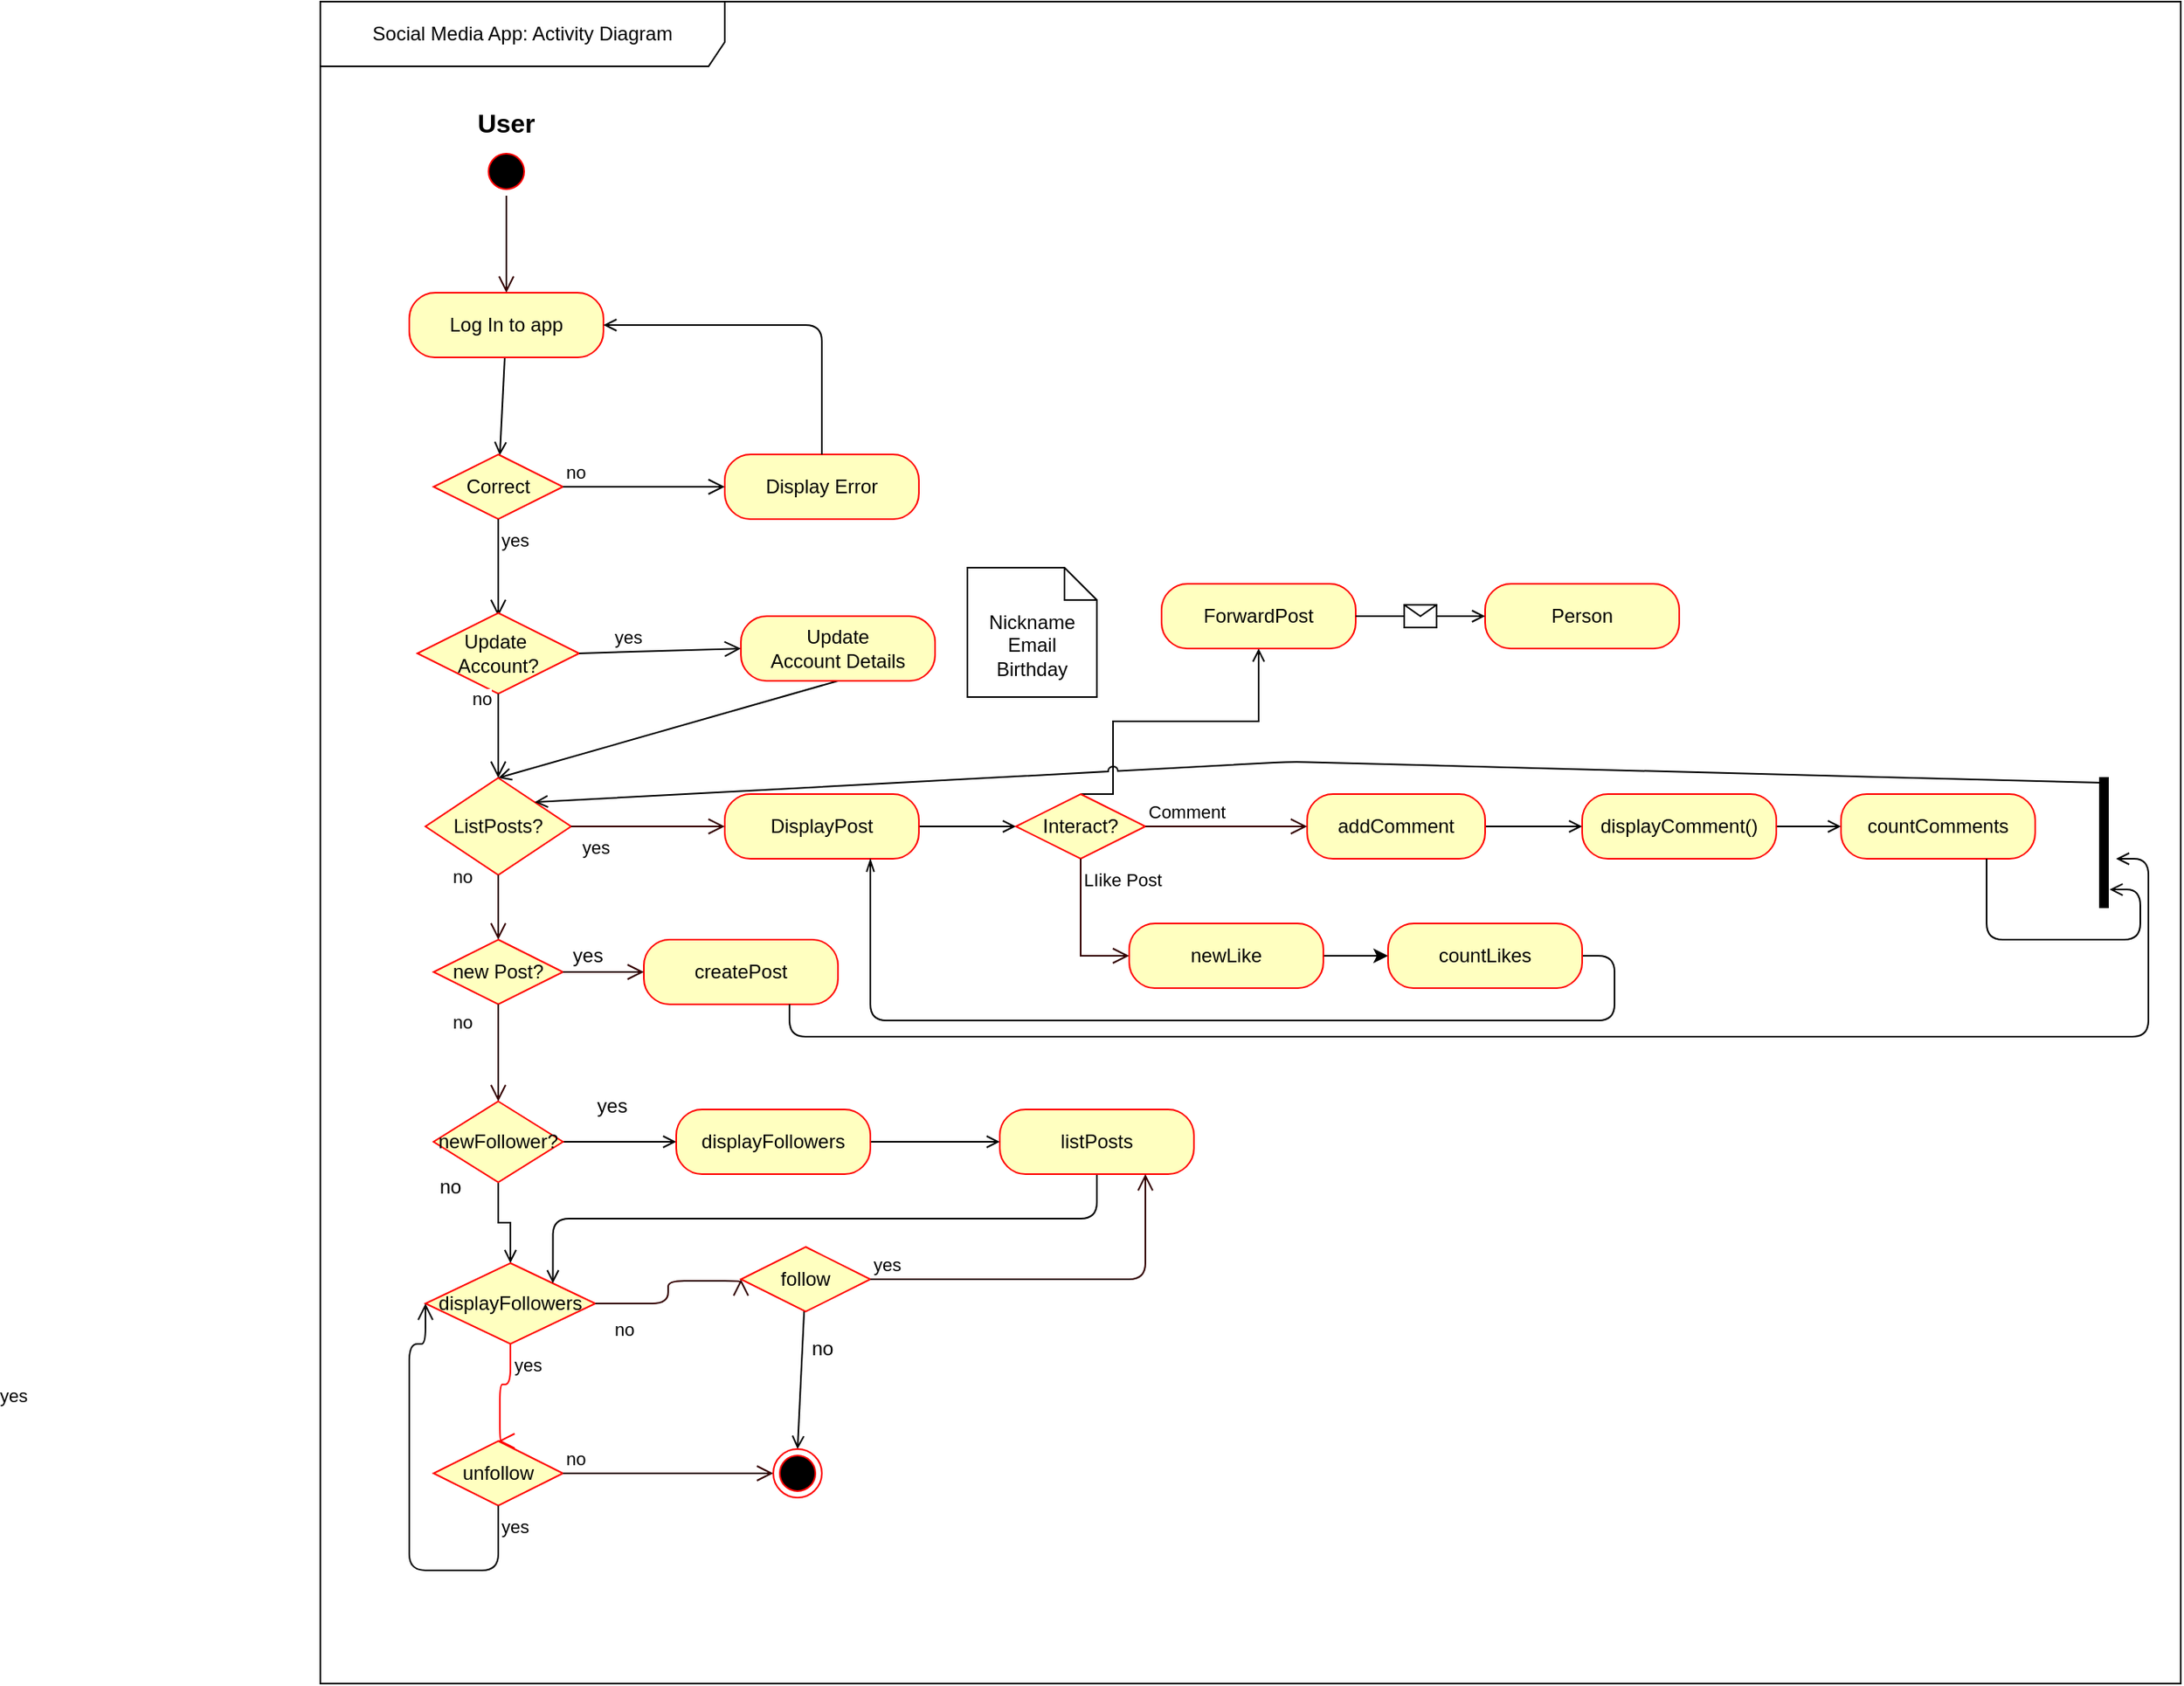 <mxfile version="22.0.8" type="device">
  <diagram name="Page-1" id="e7e014a7-5840-1c2e-5031-d8a46d1fe8dd">
    <mxGraphModel dx="2001" dy="823" grid="1" gridSize="10" guides="1" tooltips="1" connect="1" arrows="1" fold="1" page="1" pageScale="1" pageWidth="1169" pageHeight="826" background="none" math="0" shadow="0">
      <root>
        <mxCell id="0" />
        <mxCell id="1" parent="0" />
        <mxCell id="M8dPN3yoQwp40eLqV-Fw-42" value="" style="ellipse;html=1;shape=startState;fillColor=#000000;strokeColor=#ff0000;" vertex="1" parent="1">
          <mxGeometry x="110" y="100" width="30" height="30" as="geometry" />
        </mxCell>
        <mxCell id="M8dPN3yoQwp40eLqV-Fw-43" value="" style="edgeStyle=orthogonalEdgeStyle;html=1;verticalAlign=bottom;endArrow=open;endSize=8;strokeColor=#330000;rounded=0;" edge="1" source="M8dPN3yoQwp40eLqV-Fw-42" parent="1">
          <mxGeometry relative="1" as="geometry">
            <mxPoint x="125" y="190" as="targetPoint" />
          </mxGeometry>
        </mxCell>
        <mxCell id="M8dPN3yoQwp40eLqV-Fw-54" value="" style="rounded=1;orthogonalLoop=1;jettySize=auto;html=1;endArrow=open;endFill=0;" edge="1" parent="1" source="M8dPN3yoQwp40eLqV-Fw-45" target="M8dPN3yoQwp40eLqV-Fw-51">
          <mxGeometry relative="1" as="geometry" />
        </mxCell>
        <mxCell id="M8dPN3yoQwp40eLqV-Fw-45" value="Log In to app" style="rounded=1;whiteSpace=wrap;html=1;arcSize=40;fontColor=#000000;fillColor=#ffffc0;strokeColor=#ff0000;" vertex="1" parent="1">
          <mxGeometry x="65" y="190" width="120" height="40" as="geometry" />
        </mxCell>
        <mxCell id="M8dPN3yoQwp40eLqV-Fw-50" value="Social Media App: Activity Diagram" style="shape=umlFrame;whiteSpace=wrap;html=1;pointerEvents=0;recursiveResize=0;container=1;collapsible=0;width=250;height=40;" vertex="1" parent="1">
          <mxGeometry x="10" y="10" width="1150" height="1040" as="geometry" />
        </mxCell>
        <mxCell id="M8dPN3yoQwp40eLqV-Fw-44" value="User" style="text;html=1;strokeColor=none;fillColor=none;align=center;verticalAlign=middle;whiteSpace=wrap;rounded=0;fontStyle=1;fontSize=16;" vertex="1" parent="M8dPN3yoQwp40eLqV-Fw-50">
          <mxGeometry x="85" y="60" width="60" height="30" as="geometry" />
        </mxCell>
        <mxCell id="M8dPN3yoQwp40eLqV-Fw-51" value="Correct" style="rhombus;whiteSpace=wrap;html=1;fontColor=#000000;fillColor=#ffffc0;strokeColor=#ff0000;" vertex="1" parent="M8dPN3yoQwp40eLqV-Fw-50">
          <mxGeometry x="70" y="280" width="80" height="40" as="geometry" />
        </mxCell>
        <mxCell id="M8dPN3yoQwp40eLqV-Fw-52" value="no" style="edgeStyle=orthogonalEdgeStyle;html=1;align=left;verticalAlign=bottom;endArrow=open;endSize=8;strokeColor=#000000;rounded=0;" edge="1" source="M8dPN3yoQwp40eLqV-Fw-51" parent="M8dPN3yoQwp40eLqV-Fw-50">
          <mxGeometry x="-1" relative="1" as="geometry">
            <mxPoint x="250" y="300" as="targetPoint" />
          </mxGeometry>
        </mxCell>
        <mxCell id="M8dPN3yoQwp40eLqV-Fw-53" value="yes" style="html=1;align=left;verticalAlign=top;endArrow=open;endSize=8;strokeColor=#000000;rounded=1;startArrow=none;startFill=0;endFill=0;" edge="1" source="M8dPN3yoQwp40eLqV-Fw-51" parent="M8dPN3yoQwp40eLqV-Fw-50">
          <mxGeometry x="-1" relative="1" as="geometry">
            <mxPoint x="110" y="380" as="targetPoint" />
          </mxGeometry>
        </mxCell>
        <mxCell id="M8dPN3yoQwp40eLqV-Fw-55" value="Display Error" style="rounded=1;whiteSpace=wrap;html=1;arcSize=40;fontColor=#000000;fillColor=#ffffc0;strokeColor=#ff0000;" vertex="1" parent="M8dPN3yoQwp40eLqV-Fw-50">
          <mxGeometry x="250" y="280" width="120" height="40" as="geometry" />
        </mxCell>
        <mxCell id="M8dPN3yoQwp40eLqV-Fw-61" value="Update&amp;nbsp;&lt;br&gt;Account?" style="rhombus;whiteSpace=wrap;html=1;fontColor=#000000;fillColor=#ffffc0;strokeColor=#ff0000;" vertex="1" parent="M8dPN3yoQwp40eLqV-Fw-50">
          <mxGeometry x="60" y="378" width="100" height="50" as="geometry" />
        </mxCell>
        <mxCell id="M8dPN3yoQwp40eLqV-Fw-62" value="no" style="html=1;align=left;verticalAlign=bottom;endArrow=open;endSize=8;strokeColor=#030303;rounded=1;entryX=0;entryY=0.5;entryDx=0;entryDy=0;" edge="1" parent="M8dPN3yoQwp40eLqV-Fw-50" target="M8dPN3yoQwp40eLqV-Fw-69">
          <mxGeometry x="-1" y="-79" relative="1" as="geometry">
            <mxPoint x="250" y="400" as="targetPoint" />
            <mxPoint x="160" y="403" as="sourcePoint" />
            <mxPoint x="-70" y="-42" as="offset" />
          </mxGeometry>
        </mxCell>
        <mxCell id="M8dPN3yoQwp40eLqV-Fw-63" value="yes" style="edgeStyle=orthogonalEdgeStyle;html=1;align=left;verticalAlign=top;endArrow=open;endSize=8;strokeColor=#030303;rounded=1;" edge="1" source="M8dPN3yoQwp40eLqV-Fw-61" parent="M8dPN3yoQwp40eLqV-Fw-50">
          <mxGeometry x="-1" y="85" relative="1" as="geometry">
            <mxPoint x="110" y="480" as="targetPoint" />
            <mxPoint x="-15" y="-48" as="offset" />
          </mxGeometry>
        </mxCell>
        <mxCell id="M8dPN3yoQwp40eLqV-Fw-66" value="Nickname&lt;br&gt;Email&lt;br&gt;Birthday" style="shape=note2;boundedLbl=1;whiteSpace=wrap;html=1;size=20;verticalAlign=top;align=center;" vertex="1" parent="M8dPN3yoQwp40eLqV-Fw-50">
          <mxGeometry x="400" y="350" width="80" height="80" as="geometry" />
        </mxCell>
        <mxCell id="M8dPN3yoQwp40eLqV-Fw-83" style="rounded=0;orthogonalLoop=1;jettySize=auto;html=1;exitX=0.5;exitY=1;exitDx=0;exitDy=0;entryX=0.5;entryY=0;entryDx=0;entryDy=0;endArrow=open;endFill=0;" edge="1" parent="M8dPN3yoQwp40eLqV-Fw-50" source="M8dPN3yoQwp40eLqV-Fw-69" target="M8dPN3yoQwp40eLqV-Fw-78">
          <mxGeometry relative="1" as="geometry" />
        </mxCell>
        <mxCell id="M8dPN3yoQwp40eLqV-Fw-69" value="Update&lt;br&gt;Account Details" style="rounded=1;whiteSpace=wrap;html=1;arcSize=40;fontColor=#000000;fillColor=#ffffc0;strokeColor=#ff0000;" vertex="1" parent="M8dPN3yoQwp40eLqV-Fw-50">
          <mxGeometry x="260" y="380" width="120" height="40" as="geometry" />
        </mxCell>
        <mxCell id="M8dPN3yoQwp40eLqV-Fw-78" value="ListPosts?" style="rhombus;whiteSpace=wrap;html=1;fontColor=#000000;fillColor=#ffffc0;strokeColor=#ff0000;" vertex="1" parent="M8dPN3yoQwp40eLqV-Fw-50">
          <mxGeometry x="65" y="480" width="90" height="60" as="geometry" />
        </mxCell>
        <mxCell id="M8dPN3yoQwp40eLqV-Fw-79" value="no" style="edgeStyle=orthogonalEdgeStyle;html=1;align=left;verticalAlign=bottom;endArrow=open;endSize=8;strokeColor=#330000;rounded=0;entryX=0;entryY=0.5;entryDx=0;entryDy=0;" edge="1" source="M8dPN3yoQwp40eLqV-Fw-78" parent="M8dPN3yoQwp40eLqV-Fw-50" target="M8dPN3yoQwp40eLqV-Fw-81">
          <mxGeometry x="-1" y="-85" relative="1" as="geometry">
            <mxPoint x="250" y="500" as="targetPoint" />
            <mxPoint x="-75" y="-45" as="offset" />
          </mxGeometry>
        </mxCell>
        <mxCell id="M8dPN3yoQwp40eLqV-Fw-80" value="yes" style="edgeStyle=orthogonalEdgeStyle;html=1;align=left;verticalAlign=top;endArrow=open;endSize=8;strokeColor=#330000;rounded=0;" edge="1" source="M8dPN3yoQwp40eLqV-Fw-78" parent="M8dPN3yoQwp40eLqV-Fw-50">
          <mxGeometry x="-1" y="58" relative="1" as="geometry">
            <mxPoint x="110" y="580" as="targetPoint" />
            <mxPoint x="-8" y="-30" as="offset" />
          </mxGeometry>
        </mxCell>
        <mxCell id="M8dPN3yoQwp40eLqV-Fw-101" style="edgeStyle=orthogonalEdgeStyle;rounded=0;orthogonalLoop=1;jettySize=auto;html=1;exitX=1;exitY=0.5;exitDx=0;exitDy=0;entryX=0;entryY=0.5;entryDx=0;entryDy=0;endArrow=open;endFill=0;" edge="1" parent="M8dPN3yoQwp40eLqV-Fw-50" source="M8dPN3yoQwp40eLqV-Fw-81" target="M8dPN3yoQwp40eLqV-Fw-95">
          <mxGeometry relative="1" as="geometry" />
        </mxCell>
        <mxCell id="M8dPN3yoQwp40eLqV-Fw-81" value="DisplayPost" style="rounded=1;whiteSpace=wrap;html=1;arcSize=40;fontColor=#000000;fillColor=#ffffc0;strokeColor=#ff0000;" vertex="1" parent="M8dPN3yoQwp40eLqV-Fw-50">
          <mxGeometry x="250" y="490" width="120" height="40" as="geometry" />
        </mxCell>
        <mxCell id="M8dPN3yoQwp40eLqV-Fw-84" value="createPost" style="rounded=1;whiteSpace=wrap;html=1;arcSize=40;fontColor=#000000;fillColor=#ffffc0;strokeColor=#ff0000;" vertex="1" parent="M8dPN3yoQwp40eLqV-Fw-50">
          <mxGeometry x="200" y="580" width="120" height="40" as="geometry" />
        </mxCell>
        <mxCell id="M8dPN3yoQwp40eLqV-Fw-103" value="" style="edgeStyle=orthogonalEdgeStyle;rounded=0;orthogonalLoop=1;jettySize=auto;html=1;endArrow=open;endFill=0;" edge="1" parent="M8dPN3yoQwp40eLqV-Fw-50" source="M8dPN3yoQwp40eLqV-Fw-86" target="M8dPN3yoQwp40eLqV-Fw-102">
          <mxGeometry relative="1" as="geometry" />
        </mxCell>
        <mxCell id="M8dPN3yoQwp40eLqV-Fw-86" value="addComment" style="rounded=1;whiteSpace=wrap;html=1;arcSize=40;fontColor=#000000;fillColor=#ffffc0;strokeColor=#ff0000;" vertex="1" parent="M8dPN3yoQwp40eLqV-Fw-50">
          <mxGeometry x="610" y="490" width="110" height="40" as="geometry" />
        </mxCell>
        <mxCell id="M8dPN3yoQwp40eLqV-Fw-91" value="new Post?" style="rhombus;whiteSpace=wrap;html=1;fontColor=#000000;fillColor=#ffffc0;strokeColor=#ff0000;" vertex="1" parent="M8dPN3yoQwp40eLqV-Fw-50">
          <mxGeometry x="70" y="580" width="80" height="40" as="geometry" />
        </mxCell>
        <mxCell id="M8dPN3yoQwp40eLqV-Fw-92" value="no" style="edgeStyle=orthogonalEdgeStyle;html=1;align=left;verticalAlign=bottom;endArrow=open;endSize=8;strokeColor=#330000;rounded=0;" edge="1" source="M8dPN3yoQwp40eLqV-Fw-91" parent="M8dPN3yoQwp40eLqV-Fw-50">
          <mxGeometry x="-1" y="-81" relative="1" as="geometry">
            <mxPoint x="200" y="600" as="targetPoint" />
            <mxPoint x="-70" y="-41" as="offset" />
          </mxGeometry>
        </mxCell>
        <mxCell id="M8dPN3yoQwp40eLqV-Fw-93" value="yes" style="edgeStyle=orthogonalEdgeStyle;html=1;align=left;verticalAlign=top;endArrow=open;endSize=8;strokeColor=#330000;rounded=0;" edge="1" source="M8dPN3yoQwp40eLqV-Fw-91" parent="M8dPN3yoQwp40eLqV-Fw-50">
          <mxGeometry x="1" y="-354" relative="1" as="geometry">
            <mxPoint x="110" y="680" as="targetPoint" />
            <mxPoint x="44" y="175" as="offset" />
          </mxGeometry>
        </mxCell>
        <mxCell id="M8dPN3yoQwp40eLqV-Fw-94" value="yes" style="text;html=1;align=center;verticalAlign=middle;resizable=0;points=[];autosize=1;strokeColor=none;fillColor=none;" vertex="1" parent="M8dPN3yoQwp40eLqV-Fw-50">
          <mxGeometry x="145" y="575" width="40" height="30" as="geometry" />
        </mxCell>
        <mxCell id="M8dPN3yoQwp40eLqV-Fw-111" style="edgeStyle=orthogonalEdgeStyle;rounded=0;orthogonalLoop=1;jettySize=auto;html=1;exitX=0.5;exitY=0;exitDx=0;exitDy=0;entryX=0.5;entryY=1;entryDx=0;entryDy=0;endArrow=open;endFill=0;fillColor=#e1d5e7;strokeColor=#050505;strokeWidth=1;" edge="1" parent="M8dPN3yoQwp40eLqV-Fw-50" source="M8dPN3yoQwp40eLqV-Fw-95" target="M8dPN3yoQwp40eLqV-Fw-109">
          <mxGeometry relative="1" as="geometry">
            <Array as="points">
              <mxPoint x="490" y="490" />
              <mxPoint x="490" y="445" />
              <mxPoint x="580" y="445" />
            </Array>
          </mxGeometry>
        </mxCell>
        <mxCell id="M8dPN3yoQwp40eLqV-Fw-95" value="Interact?" style="rhombus;whiteSpace=wrap;html=1;fontColor=#000000;fillColor=#ffffc0;strokeColor=#ff0000;" vertex="1" parent="M8dPN3yoQwp40eLqV-Fw-50">
          <mxGeometry x="430" y="490" width="80" height="40" as="geometry" />
        </mxCell>
        <mxCell id="M8dPN3yoQwp40eLqV-Fw-96" value="Comment" style="edgeStyle=orthogonalEdgeStyle;html=1;align=left;verticalAlign=bottom;endArrow=open;endSize=8;strokeColor=#330000;rounded=0;" edge="1" source="M8dPN3yoQwp40eLqV-Fw-95" parent="M8dPN3yoQwp40eLqV-Fw-50">
          <mxGeometry x="-1" relative="1" as="geometry">
            <mxPoint x="610" y="510" as="targetPoint" />
            <Array as="points">
              <mxPoint x="520" y="510" />
              <mxPoint x="520" y="510" />
            </Array>
            <mxPoint as="offset" />
          </mxGeometry>
        </mxCell>
        <mxCell id="M8dPN3yoQwp40eLqV-Fw-97" value="LIike Post" style="edgeStyle=orthogonalEdgeStyle;html=1;align=left;verticalAlign=top;endArrow=open;endSize=8;strokeColor=#330000;rounded=0;entryX=0;entryY=0.5;entryDx=0;entryDy=0;" edge="1" source="M8dPN3yoQwp40eLqV-Fw-95" parent="M8dPN3yoQwp40eLqV-Fw-50" target="M8dPN3yoQwp40eLqV-Fw-121">
          <mxGeometry x="-1" relative="1" as="geometry">
            <mxPoint x="470" y="590" as="targetPoint" />
          </mxGeometry>
        </mxCell>
        <mxCell id="M8dPN3yoQwp40eLqV-Fw-105" value="" style="edgeStyle=orthogonalEdgeStyle;rounded=0;orthogonalLoop=1;jettySize=auto;html=1;endArrow=open;endFill=0;" edge="1" parent="M8dPN3yoQwp40eLqV-Fw-50" source="M8dPN3yoQwp40eLqV-Fw-102" target="M8dPN3yoQwp40eLqV-Fw-104">
          <mxGeometry relative="1" as="geometry" />
        </mxCell>
        <mxCell id="M8dPN3yoQwp40eLqV-Fw-102" value="displayComment()" style="rounded=1;whiteSpace=wrap;html=1;arcSize=40;fontColor=#000000;fillColor=#ffffc0;strokeColor=#ff0000;" vertex="1" parent="M8dPN3yoQwp40eLqV-Fw-50">
          <mxGeometry x="780" y="490" width="120" height="40" as="geometry" />
        </mxCell>
        <mxCell id="M8dPN3yoQwp40eLqV-Fw-104" value="countComments" style="rounded=1;whiteSpace=wrap;html=1;arcSize=40;fontColor=#000000;fillColor=#ffffc0;strokeColor=#ff0000;" vertex="1" parent="M8dPN3yoQwp40eLqV-Fw-50">
          <mxGeometry x="940" y="490" width="120" height="40" as="geometry" />
        </mxCell>
        <mxCell id="M8dPN3yoQwp40eLqV-Fw-109" value="ForwardPost" style="rounded=1;whiteSpace=wrap;html=1;arcSize=40;fontColor=#000000;fillColor=#ffffc0;strokeColor=#ff0000;" vertex="1" parent="M8dPN3yoQwp40eLqV-Fw-50">
          <mxGeometry x="520" y="360" width="120" height="40" as="geometry" />
        </mxCell>
        <mxCell id="M8dPN3yoQwp40eLqV-Fw-116" value="Person" style="rounded=1;whiteSpace=wrap;html=1;arcSize=40;fontColor=#000000;fillColor=#ffffc0;strokeColor=#ff0000;" vertex="1" parent="M8dPN3yoQwp40eLqV-Fw-50">
          <mxGeometry x="720" y="360" width="120" height="40" as="geometry" />
        </mxCell>
        <mxCell id="M8dPN3yoQwp40eLqV-Fw-118" value="" style="endArrow=open;html=1;rounded=0;exitX=1;exitY=0.5;exitDx=0;exitDy=0;entryX=0;entryY=0.5;entryDx=0;entryDy=0;endFill=0;" edge="1" parent="M8dPN3yoQwp40eLqV-Fw-50" source="M8dPN3yoQwp40eLqV-Fw-109" target="M8dPN3yoQwp40eLqV-Fw-116">
          <mxGeometry relative="1" as="geometry">
            <mxPoint x="480" y="410" as="sourcePoint" />
            <mxPoint x="580" y="410" as="targetPoint" />
            <Array as="points" />
          </mxGeometry>
        </mxCell>
        <mxCell id="M8dPN3yoQwp40eLqV-Fw-119" value="" style="shape=message;html=1;outlineConnect=0;" vertex="1" parent="M8dPN3yoQwp40eLqV-Fw-118">
          <mxGeometry width="20" height="14" relative="1" as="geometry">
            <mxPoint x="-10" y="-7" as="offset" />
          </mxGeometry>
        </mxCell>
        <mxCell id="M8dPN3yoQwp40eLqV-Fw-124" value="" style="edgeStyle=orthogonalEdgeStyle;rounded=0;orthogonalLoop=1;jettySize=auto;html=1;" edge="1" parent="M8dPN3yoQwp40eLqV-Fw-50" source="M8dPN3yoQwp40eLqV-Fw-121" target="M8dPN3yoQwp40eLqV-Fw-123">
          <mxGeometry relative="1" as="geometry" />
        </mxCell>
        <mxCell id="M8dPN3yoQwp40eLqV-Fw-121" value="newLike" style="rounded=1;whiteSpace=wrap;html=1;arcSize=40;fontColor=#000000;fillColor=#ffffc0;strokeColor=#ff0000;" vertex="1" parent="M8dPN3yoQwp40eLqV-Fw-50">
          <mxGeometry x="500" y="570" width="120" height="40" as="geometry" />
        </mxCell>
        <mxCell id="M8dPN3yoQwp40eLqV-Fw-126" style="edgeStyle=orthogonalEdgeStyle;rounded=1;orthogonalLoop=1;jettySize=auto;html=1;exitX=1;exitY=0.5;exitDx=0;exitDy=0;entryX=0.75;entryY=1;entryDx=0;entryDy=0;endArrow=openThin;endFill=0;" edge="1" parent="M8dPN3yoQwp40eLqV-Fw-50" source="M8dPN3yoQwp40eLqV-Fw-123" target="M8dPN3yoQwp40eLqV-Fw-81">
          <mxGeometry relative="1" as="geometry">
            <Array as="points">
              <mxPoint x="800" y="590" />
              <mxPoint x="800" y="630" />
              <mxPoint x="340" y="630" />
            </Array>
          </mxGeometry>
        </mxCell>
        <mxCell id="M8dPN3yoQwp40eLqV-Fw-123" value="countLikes" style="rounded=1;whiteSpace=wrap;html=1;arcSize=40;fontColor=#000000;fillColor=#ffffc0;strokeColor=#ff0000;" vertex="1" parent="M8dPN3yoQwp40eLqV-Fw-50">
          <mxGeometry x="660" y="570" width="120" height="40" as="geometry" />
        </mxCell>
        <mxCell id="M8dPN3yoQwp40eLqV-Fw-140" style="edgeStyle=orthogonalEdgeStyle;rounded=0;orthogonalLoop=1;jettySize=auto;html=1;exitX=1;exitY=0.5;exitDx=0;exitDy=0;entryX=0;entryY=0.5;entryDx=0;entryDy=0;endArrow=open;endFill=0;" edge="1" parent="M8dPN3yoQwp40eLqV-Fw-50" source="M8dPN3yoQwp40eLqV-Fw-127" target="M8dPN3yoQwp40eLqV-Fw-133">
          <mxGeometry relative="1" as="geometry" />
        </mxCell>
        <mxCell id="M8dPN3yoQwp40eLqV-Fw-146" style="edgeStyle=orthogonalEdgeStyle;rounded=0;orthogonalLoop=1;jettySize=auto;html=1;exitX=0.5;exitY=1;exitDx=0;exitDy=0;entryX=0.5;entryY=0;entryDx=0;entryDy=0;endArrow=open;endFill=0;" edge="1" parent="M8dPN3yoQwp40eLqV-Fw-50" source="M8dPN3yoQwp40eLqV-Fw-127" target="M8dPN3yoQwp40eLqV-Fw-143">
          <mxGeometry relative="1" as="geometry" />
        </mxCell>
        <mxCell id="M8dPN3yoQwp40eLqV-Fw-127" value="newFollower?" style="rhombus;whiteSpace=wrap;html=1;fontColor=#000000;fillColor=#ffffc0;strokeColor=#ff0000;" vertex="1" parent="M8dPN3yoQwp40eLqV-Fw-50">
          <mxGeometry x="70" y="680" width="80" height="50" as="geometry" />
        </mxCell>
        <mxCell id="M8dPN3yoQwp40eLqV-Fw-154" value="" style="edgeStyle=orthogonalEdgeStyle;rounded=1;orthogonalLoop=1;jettySize=auto;html=1;endArrow=open;endFill=0;" edge="1" parent="M8dPN3yoQwp40eLqV-Fw-50" source="M8dPN3yoQwp40eLqV-Fw-133">
          <mxGeometry relative="1" as="geometry">
            <mxPoint x="420" y="705" as="targetPoint" />
          </mxGeometry>
        </mxCell>
        <mxCell id="M8dPN3yoQwp40eLqV-Fw-133" value="displayFollowers" style="rounded=1;whiteSpace=wrap;html=1;arcSize=40;fontColor=#000000;fillColor=#ffffc0;strokeColor=#ff0000;" vertex="1" parent="M8dPN3yoQwp40eLqV-Fw-50">
          <mxGeometry x="220" y="685" width="120" height="40" as="geometry" />
        </mxCell>
        <mxCell id="M8dPN3yoQwp40eLqV-Fw-138" value="no" style="text;html=1;align=center;verticalAlign=middle;resizable=0;points=[];autosize=1;strokeColor=none;fillColor=none;" vertex="1" parent="M8dPN3yoQwp40eLqV-Fw-50">
          <mxGeometry x="60" y="718" width="40" height="30" as="geometry" />
        </mxCell>
        <mxCell id="M8dPN3yoQwp40eLqV-Fw-143" value="displayFollowers" style="rhombus;whiteSpace=wrap;html=1;fontColor=#000000;fillColor=#ffffc0;strokeColor=#ff0000;" vertex="1" parent="M8dPN3yoQwp40eLqV-Fw-50">
          <mxGeometry x="65" y="780" width="105" height="50" as="geometry" />
        </mxCell>
        <mxCell id="M8dPN3yoQwp40eLqV-Fw-144" value="no" style="edgeStyle=orthogonalEdgeStyle;html=1;align=left;verticalAlign=bottom;endArrow=open;endSize=8;strokeColor=#330000;rounded=1;endFill=0;" edge="1" source="M8dPN3yoQwp40eLqV-Fw-143" parent="M8dPN3yoQwp40eLqV-Fw-50">
          <mxGeometry x="-0.809" y="-25" relative="1" as="geometry">
            <mxPoint x="260" y="790" as="targetPoint" />
            <Array as="points">
              <mxPoint x="215" y="805" />
              <mxPoint x="215" y="791" />
            </Array>
            <mxPoint as="offset" />
          </mxGeometry>
        </mxCell>
        <mxCell id="M8dPN3yoQwp40eLqV-Fw-145" value="yes" style="edgeStyle=orthogonalEdgeStyle;html=1;align=left;verticalAlign=top;endArrow=open;endSize=8;strokeColor=#ff0000;rounded=1;entryX=0.5;entryY=0;entryDx=0;entryDy=0;endFill=0;" edge="1" source="M8dPN3yoQwp40eLqV-Fw-143" parent="M8dPN3yoQwp40eLqV-Fw-50" target="M8dPN3yoQwp40eLqV-Fw-155">
          <mxGeometry x="-1" relative="1" as="geometry">
            <mxPoint x="110" y="880" as="targetPoint" />
            <Array as="points">
              <mxPoint x="118" y="855" />
              <mxPoint x="111" y="855" />
            </Array>
          </mxGeometry>
        </mxCell>
        <mxCell id="M8dPN3yoQwp40eLqV-Fw-148" value="" style="html=1;points=[];perimeter=orthogonalPerimeter;fillColor=strokeColor;" vertex="1" parent="M8dPN3yoQwp40eLqV-Fw-50">
          <mxGeometry x="1100" y="480" width="5" height="80" as="geometry" />
        </mxCell>
        <mxCell id="M8dPN3yoQwp40eLqV-Fw-149" style="edgeStyle=orthogonalEdgeStyle;rounded=1;orthogonalLoop=1;jettySize=auto;html=1;exitX=0.75;exitY=1;exitDx=0;exitDy=0;endArrow=open;endFill=0;" edge="1" parent="M8dPN3yoQwp40eLqV-Fw-50" source="M8dPN3yoQwp40eLqV-Fw-84">
          <mxGeometry relative="1" as="geometry">
            <mxPoint x="1110" y="530" as="targetPoint" />
            <Array as="points">
              <mxPoint x="290" y="640" />
              <mxPoint x="1130" y="640" />
              <mxPoint x="1130" y="530" />
            </Array>
          </mxGeometry>
        </mxCell>
        <mxCell id="M8dPN3yoQwp40eLqV-Fw-151" style="edgeStyle=orthogonalEdgeStyle;rounded=1;orthogonalLoop=1;jettySize=auto;html=1;exitX=0.75;exitY=1;exitDx=0;exitDy=0;entryX=1.2;entryY=0.863;entryDx=0;entryDy=0;entryPerimeter=0;endArrow=open;endFill=0;" edge="1" parent="M8dPN3yoQwp40eLqV-Fw-50" source="M8dPN3yoQwp40eLqV-Fw-104" target="M8dPN3yoQwp40eLqV-Fw-148">
          <mxGeometry relative="1" as="geometry">
            <Array as="points">
              <mxPoint x="1030" y="580" />
              <mxPoint x="1125" y="580" />
              <mxPoint x="1125" y="549" />
            </Array>
          </mxGeometry>
        </mxCell>
        <mxCell id="M8dPN3yoQwp40eLqV-Fw-152" value="" style="endArrow=open;html=1;rounded=1;exitX=0.4;exitY=0.038;exitDx=0;exitDy=0;exitPerimeter=0;entryX=1;entryY=0;entryDx=0;entryDy=0;jumpStyle=arc;endFill=0;" edge="1" parent="M8dPN3yoQwp40eLqV-Fw-50" source="M8dPN3yoQwp40eLqV-Fw-148" target="M8dPN3yoQwp40eLqV-Fw-78">
          <mxGeometry width="50" height="50" relative="1" as="geometry">
            <mxPoint x="500" y="640" as="sourcePoint" />
            <mxPoint x="550" y="590" as="targetPoint" />
            <Array as="points">
              <mxPoint x="600" y="470" />
            </Array>
          </mxGeometry>
        </mxCell>
        <mxCell id="M8dPN3yoQwp40eLqV-Fw-155" value="unfollow" style="rhombus;whiteSpace=wrap;html=1;fontColor=#000000;fillColor=#ffffc0;strokeColor=#ff0000;" vertex="1" parent="M8dPN3yoQwp40eLqV-Fw-50">
          <mxGeometry x="70" y="890" width="80" height="40" as="geometry" />
        </mxCell>
        <mxCell id="M8dPN3yoQwp40eLqV-Fw-156" value="no" style="edgeStyle=orthogonalEdgeStyle;html=1;align=left;verticalAlign=bottom;endArrow=open;endSize=8;strokeColor=#330000;rounded=0;entryX=0;entryY=0.5;entryDx=0;entryDy=0;" edge="1" source="M8dPN3yoQwp40eLqV-Fw-155" parent="M8dPN3yoQwp40eLqV-Fw-50" target="M8dPN3yoQwp40eLqV-Fw-170">
          <mxGeometry x="-1" relative="1" as="geometry">
            <mxPoint x="260" y="910" as="targetPoint" />
            <Array as="points" />
          </mxGeometry>
        </mxCell>
        <mxCell id="M8dPN3yoQwp40eLqV-Fw-157" value="yes" style="edgeStyle=orthogonalEdgeStyle;html=1;align=left;verticalAlign=top;endArrow=open;endSize=8;strokeColor=#0d0d0d;rounded=1;entryX=0;entryY=0.5;entryDx=0;entryDy=0;" edge="1" source="M8dPN3yoQwp40eLqV-Fw-155" parent="M8dPN3yoQwp40eLqV-Fw-50" target="M8dPN3yoQwp40eLqV-Fw-143">
          <mxGeometry x="-1" relative="1" as="geometry">
            <mxPoint x="110" y="980" as="targetPoint" />
            <Array as="points">
              <mxPoint x="110" y="970" />
              <mxPoint x="55" y="970" />
              <mxPoint x="55" y="830" />
              <mxPoint x="65" y="830" />
            </Array>
          </mxGeometry>
        </mxCell>
        <mxCell id="M8dPN3yoQwp40eLqV-Fw-166" style="edgeStyle=orthogonalEdgeStyle;rounded=1;orthogonalLoop=1;jettySize=auto;html=1;exitX=0.5;exitY=1;exitDx=0;exitDy=0;entryX=1;entryY=0;entryDx=0;entryDy=0;endArrow=open;endFill=0;" edge="1" parent="M8dPN3yoQwp40eLqV-Fw-50" source="M8dPN3yoQwp40eLqV-Fw-160" target="M8dPN3yoQwp40eLqV-Fw-143">
          <mxGeometry relative="1" as="geometry" />
        </mxCell>
        <mxCell id="M8dPN3yoQwp40eLqV-Fw-160" value="listPosts" style="rounded=1;whiteSpace=wrap;html=1;arcSize=40;fontColor=#000000;fillColor=#ffffc0;strokeColor=#ff0000;" vertex="1" parent="M8dPN3yoQwp40eLqV-Fw-50">
          <mxGeometry x="420" y="685" width="120" height="40" as="geometry" />
        </mxCell>
        <mxCell id="M8dPN3yoQwp40eLqV-Fw-168" value="" style="rounded=0;orthogonalLoop=1;jettySize=auto;html=1;entryX=0.5;entryY=0;entryDx=0;entryDy=0;endArrow=open;endFill=0;" edge="1" parent="M8dPN3yoQwp40eLqV-Fw-50" source="M8dPN3yoQwp40eLqV-Fw-162" target="M8dPN3yoQwp40eLqV-Fw-170">
          <mxGeometry relative="1" as="geometry">
            <mxPoint x="300" y="890" as="targetPoint" />
          </mxGeometry>
        </mxCell>
        <mxCell id="M8dPN3yoQwp40eLqV-Fw-162" value="follow" style="rhombus;whiteSpace=wrap;html=1;fontColor=#000000;fillColor=#ffffc0;strokeColor=#ff0000;" vertex="1" parent="M8dPN3yoQwp40eLqV-Fw-50">
          <mxGeometry x="260" y="770" width="80" height="40" as="geometry" />
        </mxCell>
        <mxCell id="M8dPN3yoQwp40eLqV-Fw-163" value="yes" style="edgeStyle=orthogonalEdgeStyle;html=1;align=left;verticalAlign=bottom;endArrow=open;endSize=8;strokeColor=#330000;rounded=1;entryX=0.75;entryY=1;entryDx=0;entryDy=0;endFill=0;" edge="1" source="M8dPN3yoQwp40eLqV-Fw-162" parent="M8dPN3yoQwp40eLqV-Fw-50" target="M8dPN3yoQwp40eLqV-Fw-160">
          <mxGeometry x="-1" relative="1" as="geometry">
            <mxPoint x="440" y="790" as="targetPoint" />
          </mxGeometry>
        </mxCell>
        <mxCell id="M8dPN3yoQwp40eLqV-Fw-170" value="" style="ellipse;html=1;shape=endState;fillColor=#000000;strokeColor=#ff0000;" vertex="1" parent="M8dPN3yoQwp40eLqV-Fw-50">
          <mxGeometry x="280" y="895" width="30" height="30" as="geometry" />
        </mxCell>
        <mxCell id="M8dPN3yoQwp40eLqV-Fw-56" style="edgeStyle=orthogonalEdgeStyle;orthogonalLoop=1;jettySize=auto;html=1;exitX=0.5;exitY=0;exitDx=0;exitDy=0;entryX=1;entryY=0.5;entryDx=0;entryDy=0;elbow=vertical;rounded=1;endArrow=open;endFill=0;" edge="1" parent="1" source="M8dPN3yoQwp40eLqV-Fw-55" target="M8dPN3yoQwp40eLqV-Fw-45">
          <mxGeometry relative="1" as="geometry" />
        </mxCell>
        <mxCell id="M8dPN3yoQwp40eLqV-Fw-139" value="yes" style="text;html=1;align=center;verticalAlign=middle;resizable=0;points=[];autosize=1;strokeColor=none;fillColor=none;" vertex="1" parent="1">
          <mxGeometry x="170" y="678" width="40" height="30" as="geometry" />
        </mxCell>
        <mxCell id="M8dPN3yoQwp40eLqV-Fw-169" value="no" style="text;html=1;align=center;verticalAlign=middle;resizable=0;points=[];autosize=1;strokeColor=none;fillColor=none;" vertex="1" parent="1">
          <mxGeometry x="300" y="828" width="40" height="30" as="geometry" />
        </mxCell>
      </root>
    </mxGraphModel>
  </diagram>
</mxfile>
